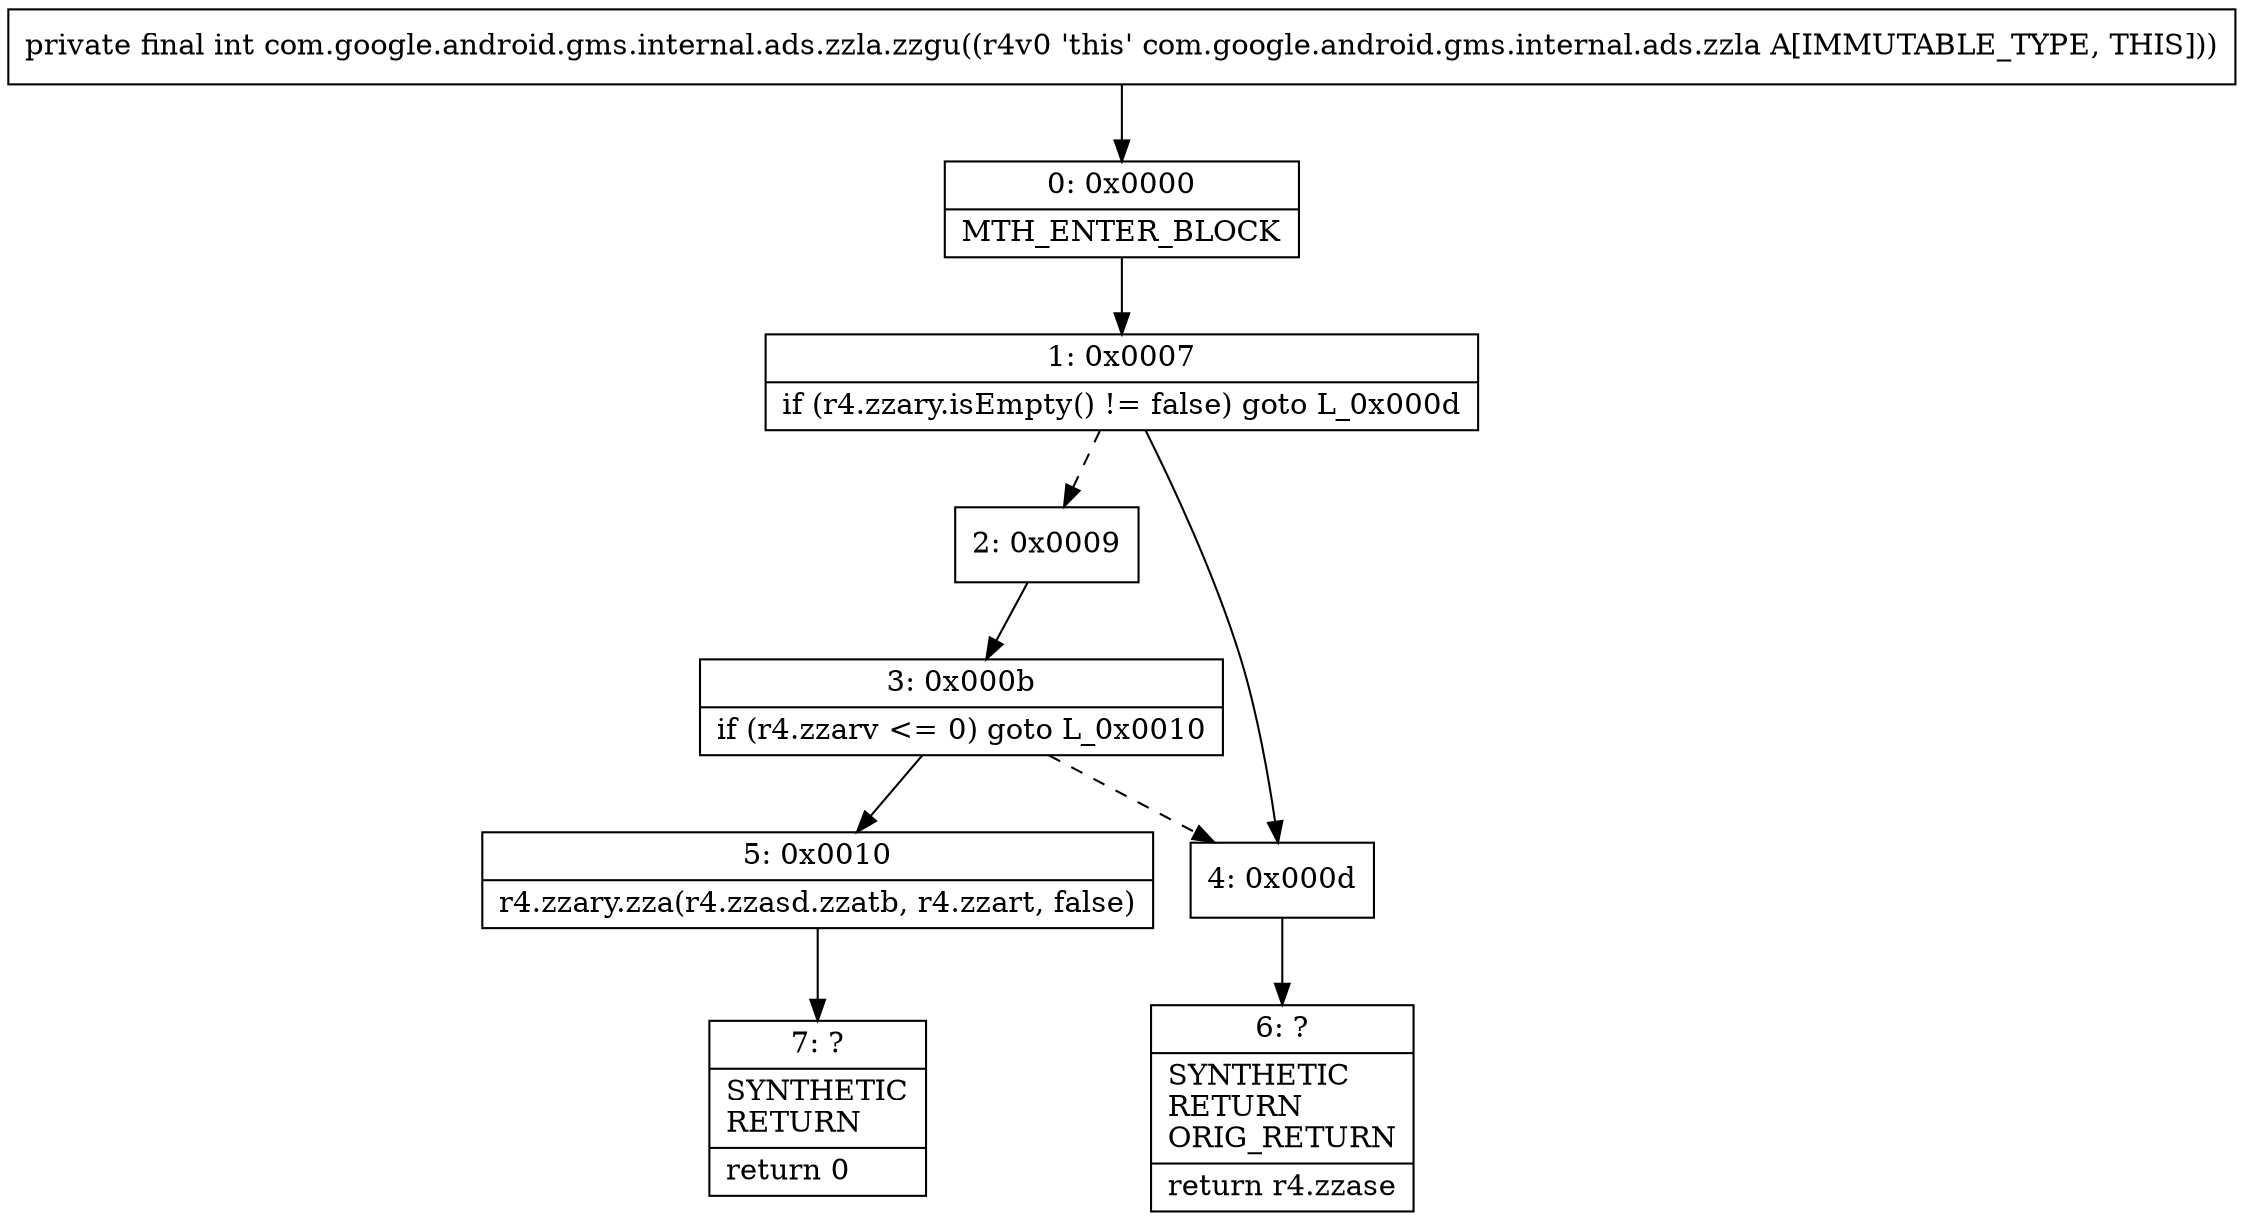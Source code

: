 digraph "CFG forcom.google.android.gms.internal.ads.zzla.zzgu()I" {
Node_0 [shape=record,label="{0\:\ 0x0000|MTH_ENTER_BLOCK\l}"];
Node_1 [shape=record,label="{1\:\ 0x0007|if (r4.zzary.isEmpty() != false) goto L_0x000d\l}"];
Node_2 [shape=record,label="{2\:\ 0x0009}"];
Node_3 [shape=record,label="{3\:\ 0x000b|if (r4.zzarv \<= 0) goto L_0x0010\l}"];
Node_4 [shape=record,label="{4\:\ 0x000d}"];
Node_5 [shape=record,label="{5\:\ 0x0010|r4.zzary.zza(r4.zzasd.zzatb, r4.zzart, false)\l}"];
Node_6 [shape=record,label="{6\:\ ?|SYNTHETIC\lRETURN\lORIG_RETURN\l|return r4.zzase\l}"];
Node_7 [shape=record,label="{7\:\ ?|SYNTHETIC\lRETURN\l|return 0\l}"];
MethodNode[shape=record,label="{private final int com.google.android.gms.internal.ads.zzla.zzgu((r4v0 'this' com.google.android.gms.internal.ads.zzla A[IMMUTABLE_TYPE, THIS])) }"];
MethodNode -> Node_0;
Node_0 -> Node_1;
Node_1 -> Node_2[style=dashed];
Node_1 -> Node_4;
Node_2 -> Node_3;
Node_3 -> Node_4[style=dashed];
Node_3 -> Node_5;
Node_4 -> Node_6;
Node_5 -> Node_7;
}

